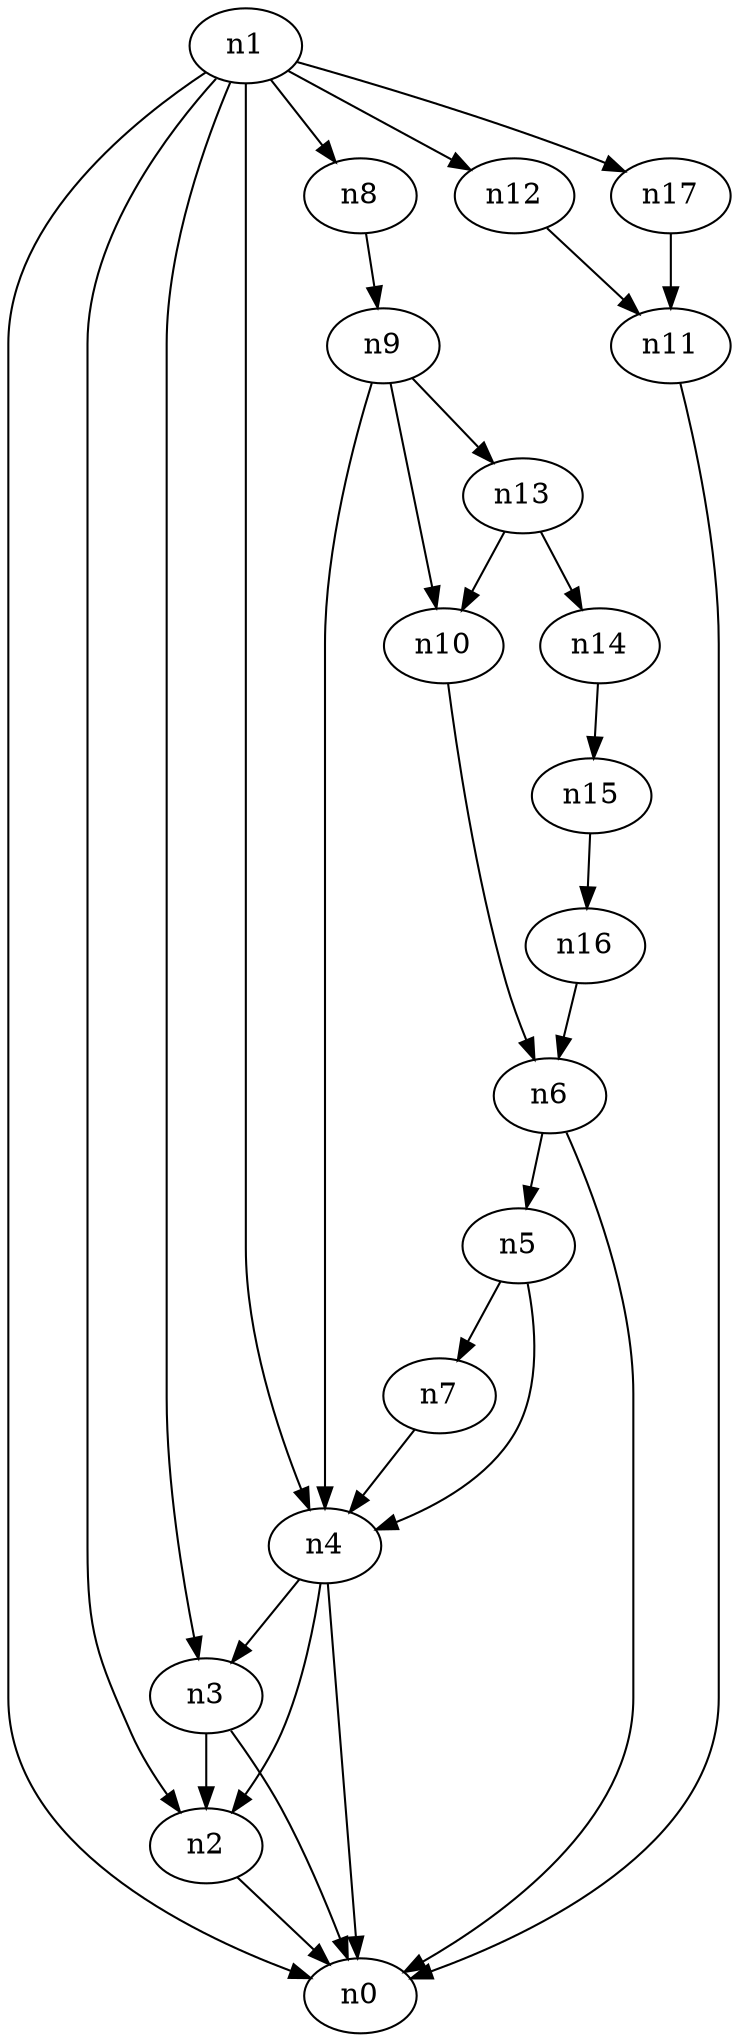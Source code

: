 digraph G {
	n1 -> n0	 [_graphml_id=e0];
	n1 -> n2	 [_graphml_id=e1];
	n1 -> n3	 [_graphml_id=e6];
	n1 -> n4	 [_graphml_id=e9];
	n1 -> n8	 [_graphml_id=e15];
	n1 -> n12	 [_graphml_id=e21];
	n1 -> n17	 [_graphml_id=e29];
	n2 -> n0	 [_graphml_id=e5];
	n3 -> n0	 [_graphml_id=e8];
	n3 -> n2	 [_graphml_id=e2];
	n4 -> n0	 [_graphml_id=e4];
	n4 -> n2	 [_graphml_id=e7];
	n4 -> n3	 [_graphml_id=e3];
	n5 -> n4	 [_graphml_id=e10];
	n5 -> n7	 [_graphml_id=e14];
	n6 -> n0	 [_graphml_id=e12];
	n6 -> n5	 [_graphml_id=e11];
	n7 -> n4	 [_graphml_id=e13];
	n8 -> n9	 [_graphml_id=e16];
	n9 -> n4	 [_graphml_id=e24];
	n9 -> n10	 [_graphml_id=e17];
	n9 -> n13	 [_graphml_id=e22];
	n10 -> n6	 [_graphml_id=e18];
	n11 -> n0	 [_graphml_id=e19];
	n12 -> n11	 [_graphml_id=e20];
	n13 -> n10	 [_graphml_id=e23];
	n13 -> n14	 [_graphml_id=e25];
	n14 -> n15	 [_graphml_id=e26];
	n15 -> n16	 [_graphml_id=e27];
	n16 -> n6	 [_graphml_id=e28];
	n17 -> n11	 [_graphml_id=e30];
}
